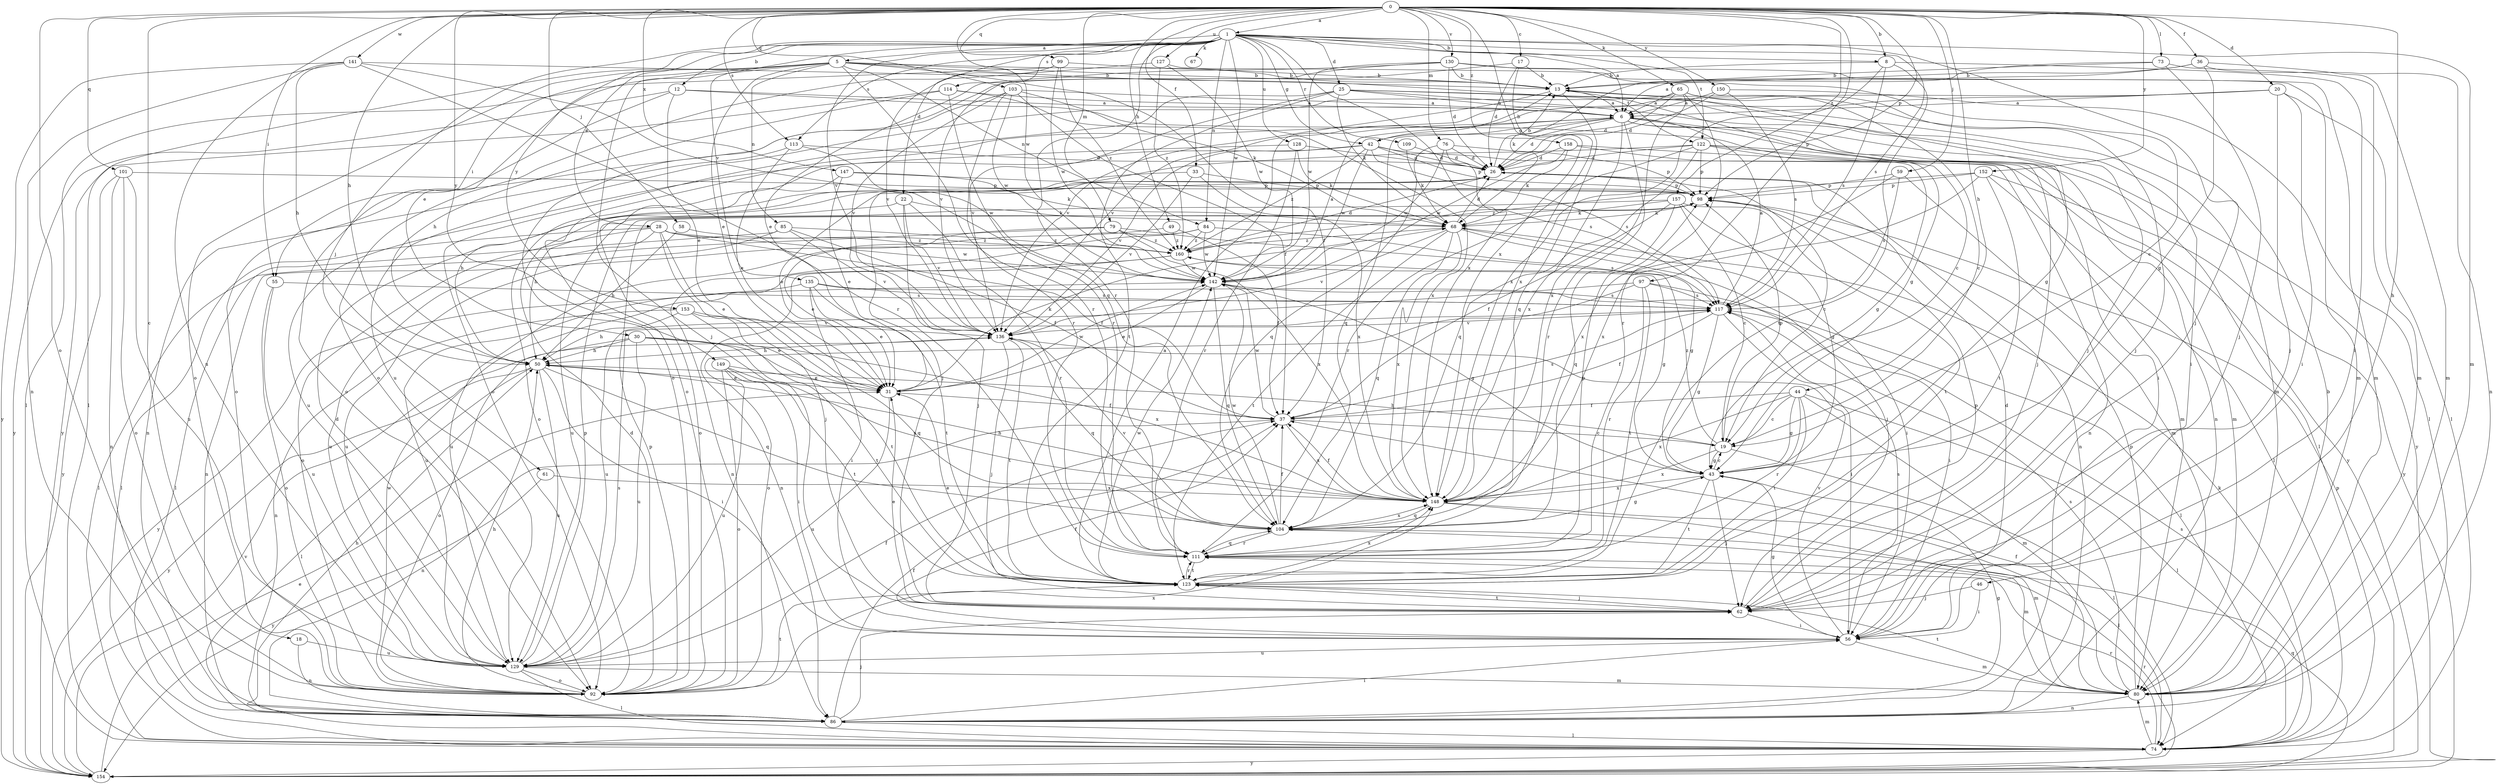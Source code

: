 strict digraph  {
0;
1;
5;
6;
8;
12;
13;
17;
18;
19;
20;
22;
25;
26;
28;
30;
31;
33;
36;
37;
42;
43;
44;
46;
49;
50;
55;
56;
58;
59;
61;
62;
65;
67;
68;
73;
74;
76;
79;
80;
84;
85;
86;
92;
97;
98;
99;
101;
103;
104;
109;
111;
113;
114;
117;
122;
123;
127;
128;
129;
130;
135;
136;
141;
142;
147;
148;
149;
150;
152;
153;
154;
157;
158;
160;
0 -> 1  [label=a];
0 -> 8  [label=b];
0 -> 17  [label=c];
0 -> 18  [label=c];
0 -> 20  [label=d];
0 -> 33  [label=f];
0 -> 36  [label=f];
0 -> 44  [label=h];
0 -> 46  [label=h];
0 -> 49  [label=h];
0 -> 50  [label=h];
0 -> 55  [label=i];
0 -> 58  [label=j];
0 -> 59  [label=j];
0 -> 65  [label=k];
0 -> 73  [label=l];
0 -> 76  [label=m];
0 -> 79  [label=m];
0 -> 92  [label=o];
0 -> 97  [label=p];
0 -> 98  [label=p];
0 -> 99  [label=q];
0 -> 101  [label=q];
0 -> 103  [label=q];
0 -> 113  [label=s];
0 -> 127  [label=u];
0 -> 130  [label=v];
0 -> 141  [label=w];
0 -> 142  [label=w];
0 -> 147  [label=x];
0 -> 148  [label=x];
0 -> 149  [label=y];
0 -> 150  [label=y];
0 -> 152  [label=y];
0 -> 157  [label=z];
0 -> 158  [label=z];
1 -> 5  [label=a];
1 -> 6  [label=a];
1 -> 8  [label=b];
1 -> 12  [label=b];
1 -> 22  [label=d];
1 -> 25  [label=d];
1 -> 28  [label=e];
1 -> 42  [label=g];
1 -> 61  [label=j];
1 -> 62  [label=j];
1 -> 67  [label=k];
1 -> 80  [label=m];
1 -> 84  [label=n];
1 -> 109  [label=r];
1 -> 111  [label=r];
1 -> 113  [label=s];
1 -> 114  [label=s];
1 -> 117  [label=s];
1 -> 122  [label=t];
1 -> 128  [label=u];
1 -> 135  [label=v];
1 -> 136  [label=v];
1 -> 142  [label=w];
1 -> 148  [label=x];
1 -> 153  [label=y];
5 -> 13  [label=b];
5 -> 30  [label=e];
5 -> 31  [label=e];
5 -> 37  [label=f];
5 -> 55  [label=i];
5 -> 62  [label=j];
5 -> 74  [label=l];
5 -> 80  [label=m];
5 -> 84  [label=n];
5 -> 85  [label=n];
5 -> 92  [label=o];
5 -> 111  [label=r];
5 -> 122  [label=t];
6 -> 26  [label=d];
6 -> 42  [label=g];
6 -> 56  [label=i];
6 -> 62  [label=j];
6 -> 86  [label=n];
6 -> 104  [label=q];
6 -> 111  [label=r];
6 -> 148  [label=x];
6 -> 154  [label=y];
8 -> 13  [label=b];
8 -> 56  [label=i];
8 -> 117  [label=s];
8 -> 123  [label=t];
8 -> 148  [label=x];
12 -> 6  [label=a];
12 -> 31  [label=e];
12 -> 43  [label=g];
12 -> 92  [label=o];
12 -> 154  [label=y];
13 -> 6  [label=a];
13 -> 19  [label=c];
13 -> 43  [label=g];
13 -> 104  [label=q];
13 -> 136  [label=v];
17 -> 13  [label=b];
17 -> 26  [label=d];
17 -> 92  [label=o];
17 -> 148  [label=x];
18 -> 86  [label=n];
18 -> 129  [label=u];
19 -> 43  [label=g];
19 -> 50  [label=h];
19 -> 74  [label=l];
19 -> 98  [label=p];
19 -> 148  [label=x];
19 -> 160  [label=z];
20 -> 6  [label=a];
20 -> 56  [label=i];
20 -> 62  [label=j];
20 -> 74  [label=l];
20 -> 92  [label=o];
20 -> 136  [label=v];
22 -> 50  [label=h];
22 -> 62  [label=j];
22 -> 68  [label=k];
22 -> 111  [label=r];
22 -> 136  [label=v];
25 -> 6  [label=a];
25 -> 56  [label=i];
25 -> 62  [label=j];
25 -> 68  [label=k];
25 -> 80  [label=m];
25 -> 92  [label=o];
25 -> 123  [label=t];
25 -> 136  [label=v];
26 -> 13  [label=b];
26 -> 19  [label=c];
26 -> 31  [label=e];
26 -> 86  [label=n];
26 -> 98  [label=p];
28 -> 31  [label=e];
28 -> 37  [label=f];
28 -> 62  [label=j];
28 -> 74  [label=l];
28 -> 92  [label=o];
28 -> 129  [label=u];
28 -> 142  [label=w];
28 -> 160  [label=z];
30 -> 50  [label=h];
30 -> 92  [label=o];
30 -> 104  [label=q];
30 -> 123  [label=t];
30 -> 129  [label=u];
30 -> 148  [label=x];
31 -> 37  [label=f];
31 -> 68  [label=k];
31 -> 129  [label=u];
31 -> 142  [label=w];
33 -> 50  [label=h];
33 -> 98  [label=p];
33 -> 136  [label=v];
33 -> 148  [label=x];
36 -> 6  [label=a];
36 -> 13  [label=b];
36 -> 43  [label=g];
36 -> 80  [label=m];
36 -> 86  [label=n];
37 -> 19  [label=c];
37 -> 86  [label=n];
37 -> 117  [label=s];
37 -> 142  [label=w];
37 -> 148  [label=x];
42 -> 13  [label=b];
42 -> 26  [label=d];
42 -> 86  [label=n];
42 -> 92  [label=o];
42 -> 98  [label=p];
42 -> 117  [label=s];
42 -> 136  [label=v];
42 -> 142  [label=w];
42 -> 160  [label=z];
43 -> 19  [label=c];
43 -> 62  [label=j];
43 -> 123  [label=t];
43 -> 148  [label=x];
44 -> 19  [label=c];
44 -> 37  [label=f];
44 -> 43  [label=g];
44 -> 74  [label=l];
44 -> 80  [label=m];
44 -> 111  [label=r];
44 -> 123  [label=t];
44 -> 148  [label=x];
46 -> 56  [label=i];
46 -> 62  [label=j];
49 -> 31  [label=e];
49 -> 37  [label=f];
49 -> 160  [label=z];
50 -> 31  [label=e];
50 -> 56  [label=i];
50 -> 74  [label=l];
50 -> 104  [label=q];
50 -> 129  [label=u];
50 -> 154  [label=y];
55 -> 92  [label=o];
55 -> 117  [label=s];
55 -> 129  [label=u];
56 -> 26  [label=d];
56 -> 37  [label=f];
56 -> 43  [label=g];
56 -> 80  [label=m];
56 -> 117  [label=s];
56 -> 129  [label=u];
56 -> 136  [label=v];
58 -> 50  [label=h];
58 -> 160  [label=z];
59 -> 80  [label=m];
59 -> 98  [label=p];
59 -> 117  [label=s];
59 -> 148  [label=x];
61 -> 148  [label=x];
61 -> 154  [label=y];
62 -> 31  [label=e];
62 -> 56  [label=i];
62 -> 98  [label=p];
62 -> 123  [label=t];
65 -> 6  [label=a];
65 -> 19  [label=c];
65 -> 26  [label=d];
65 -> 62  [label=j];
65 -> 111  [label=r];
65 -> 129  [label=u];
65 -> 148  [label=x];
68 -> 26  [label=d];
68 -> 56  [label=i];
68 -> 62  [label=j];
68 -> 104  [label=q];
68 -> 123  [label=t];
68 -> 136  [label=v];
68 -> 148  [label=x];
68 -> 160  [label=z];
73 -> 13  [label=b];
73 -> 62  [label=j];
73 -> 68  [label=k];
73 -> 80  [label=m];
74 -> 68  [label=k];
74 -> 80  [label=m];
74 -> 111  [label=r];
74 -> 117  [label=s];
74 -> 154  [label=y];
76 -> 26  [label=d];
76 -> 98  [label=p];
76 -> 104  [label=q];
76 -> 117  [label=s];
76 -> 142  [label=w];
79 -> 74  [label=l];
79 -> 86  [label=n];
79 -> 117  [label=s];
79 -> 148  [label=x];
79 -> 160  [label=z];
80 -> 13  [label=b];
80 -> 37  [label=f];
80 -> 86  [label=n];
80 -> 98  [label=p];
80 -> 117  [label=s];
80 -> 123  [label=t];
84 -> 43  [label=g];
84 -> 86  [label=n];
84 -> 129  [label=u];
84 -> 142  [label=w];
84 -> 160  [label=z];
85 -> 37  [label=f];
85 -> 74  [label=l];
85 -> 129  [label=u];
85 -> 136  [label=v];
85 -> 160  [label=z];
86 -> 37  [label=f];
86 -> 43  [label=g];
86 -> 50  [label=h];
86 -> 56  [label=i];
86 -> 62  [label=j];
86 -> 74  [label=l];
92 -> 26  [label=d];
92 -> 50  [label=h];
92 -> 98  [label=p];
92 -> 123  [label=t];
92 -> 142  [label=w];
92 -> 148  [label=x];
97 -> 56  [label=i];
97 -> 92  [label=o];
97 -> 111  [label=r];
97 -> 117  [label=s];
97 -> 123  [label=t];
97 -> 129  [label=u];
98 -> 68  [label=k];
99 -> 13  [label=b];
99 -> 74  [label=l];
99 -> 136  [label=v];
99 -> 142  [label=w];
99 -> 160  [label=z];
101 -> 86  [label=n];
101 -> 92  [label=o];
101 -> 98  [label=p];
101 -> 129  [label=u];
101 -> 154  [label=y];
103 -> 6  [label=a];
103 -> 37  [label=f];
103 -> 68  [label=k];
103 -> 92  [label=o];
103 -> 111  [label=r];
103 -> 136  [label=v];
103 -> 142  [label=w];
104 -> 37  [label=f];
104 -> 43  [label=g];
104 -> 80  [label=m];
104 -> 111  [label=r];
104 -> 136  [label=v];
104 -> 142  [label=w];
104 -> 148  [label=x];
109 -> 26  [label=d];
109 -> 68  [label=k];
111 -> 98  [label=p];
111 -> 104  [label=q];
111 -> 123  [label=t];
113 -> 26  [label=d];
113 -> 31  [label=e];
113 -> 86  [label=n];
113 -> 142  [label=w];
114 -> 6  [label=a];
114 -> 50  [label=h];
114 -> 111  [label=r];
114 -> 148  [label=x];
114 -> 154  [label=y];
117 -> 6  [label=a];
117 -> 37  [label=f];
117 -> 43  [label=g];
117 -> 56  [label=i];
117 -> 136  [label=v];
122 -> 26  [label=d];
122 -> 43  [label=g];
122 -> 62  [label=j];
122 -> 74  [label=l];
122 -> 80  [label=m];
122 -> 98  [label=p];
122 -> 104  [label=q];
122 -> 111  [label=r];
123 -> 6  [label=a];
123 -> 31  [label=e];
123 -> 62  [label=j];
123 -> 111  [label=r];
123 -> 142  [label=w];
123 -> 148  [label=x];
127 -> 13  [label=b];
127 -> 92  [label=o];
127 -> 142  [label=w];
127 -> 160  [label=z];
128 -> 26  [label=d];
128 -> 68  [label=k];
128 -> 111  [label=r];
128 -> 129  [label=u];
129 -> 26  [label=d];
129 -> 37  [label=f];
129 -> 74  [label=l];
129 -> 80  [label=m];
129 -> 92  [label=o];
129 -> 98  [label=p];
129 -> 117  [label=s];
130 -> 13  [label=b];
130 -> 19  [label=c];
130 -> 26  [label=d];
130 -> 31  [label=e];
130 -> 80  [label=m];
130 -> 136  [label=v];
130 -> 142  [label=w];
135 -> 31  [label=e];
135 -> 56  [label=i];
135 -> 74  [label=l];
135 -> 117  [label=s];
135 -> 123  [label=t];
135 -> 154  [label=y];
136 -> 50  [label=h];
136 -> 62  [label=j];
136 -> 104  [label=q];
136 -> 123  [label=t];
141 -> 13  [label=b];
141 -> 50  [label=h];
141 -> 86  [label=n];
141 -> 104  [label=q];
141 -> 111  [label=r];
141 -> 129  [label=u];
141 -> 154  [label=y];
142 -> 6  [label=a];
142 -> 31  [label=e];
142 -> 43  [label=g];
142 -> 104  [label=q];
142 -> 117  [label=s];
147 -> 31  [label=e];
147 -> 68  [label=k];
147 -> 92  [label=o];
147 -> 98  [label=p];
148 -> 37  [label=f];
148 -> 50  [label=h];
148 -> 74  [label=l];
148 -> 80  [label=m];
148 -> 104  [label=q];
149 -> 31  [label=e];
149 -> 56  [label=i];
149 -> 92  [label=o];
149 -> 123  [label=t];
149 -> 129  [label=u];
149 -> 148  [label=x];
150 -> 6  [label=a];
150 -> 26  [label=d];
150 -> 74  [label=l];
150 -> 117  [label=s];
152 -> 74  [label=l];
152 -> 98  [label=p];
152 -> 123  [label=t];
152 -> 148  [label=x];
152 -> 154  [label=y];
152 -> 160  [label=z];
153 -> 31  [label=e];
153 -> 50  [label=h];
153 -> 86  [label=n];
153 -> 123  [label=t];
153 -> 136  [label=v];
154 -> 31  [label=e];
154 -> 98  [label=p];
154 -> 104  [label=q];
154 -> 111  [label=r];
154 -> 136  [label=v];
157 -> 19  [label=c];
157 -> 37  [label=f];
157 -> 43  [label=g];
157 -> 68  [label=k];
157 -> 104  [label=q];
157 -> 123  [label=t];
157 -> 129  [label=u];
158 -> 26  [label=d];
158 -> 68  [label=k];
158 -> 80  [label=m];
158 -> 142  [label=w];
158 -> 154  [label=y];
160 -> 26  [label=d];
160 -> 43  [label=g];
160 -> 86  [label=n];
160 -> 129  [label=u];
160 -> 142  [label=w];
}
